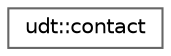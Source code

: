digraph "Graphical Class Hierarchy"
{
 // LATEX_PDF_SIZE
  bgcolor="transparent";
  edge [fontname=Helvetica,fontsize=10,labelfontname=Helvetica,labelfontsize=10];
  node [fontname=Helvetica,fontsize=10,shape=box,height=0.2,width=0.4];
  rankdir="LR";
  Node0 [id="Node000000",label="udt::contact",height=0.2,width=0.4,color="grey40", fillcolor="white", style="filled",URL="$structudt_1_1contact.html",tooltip=" "];
}
